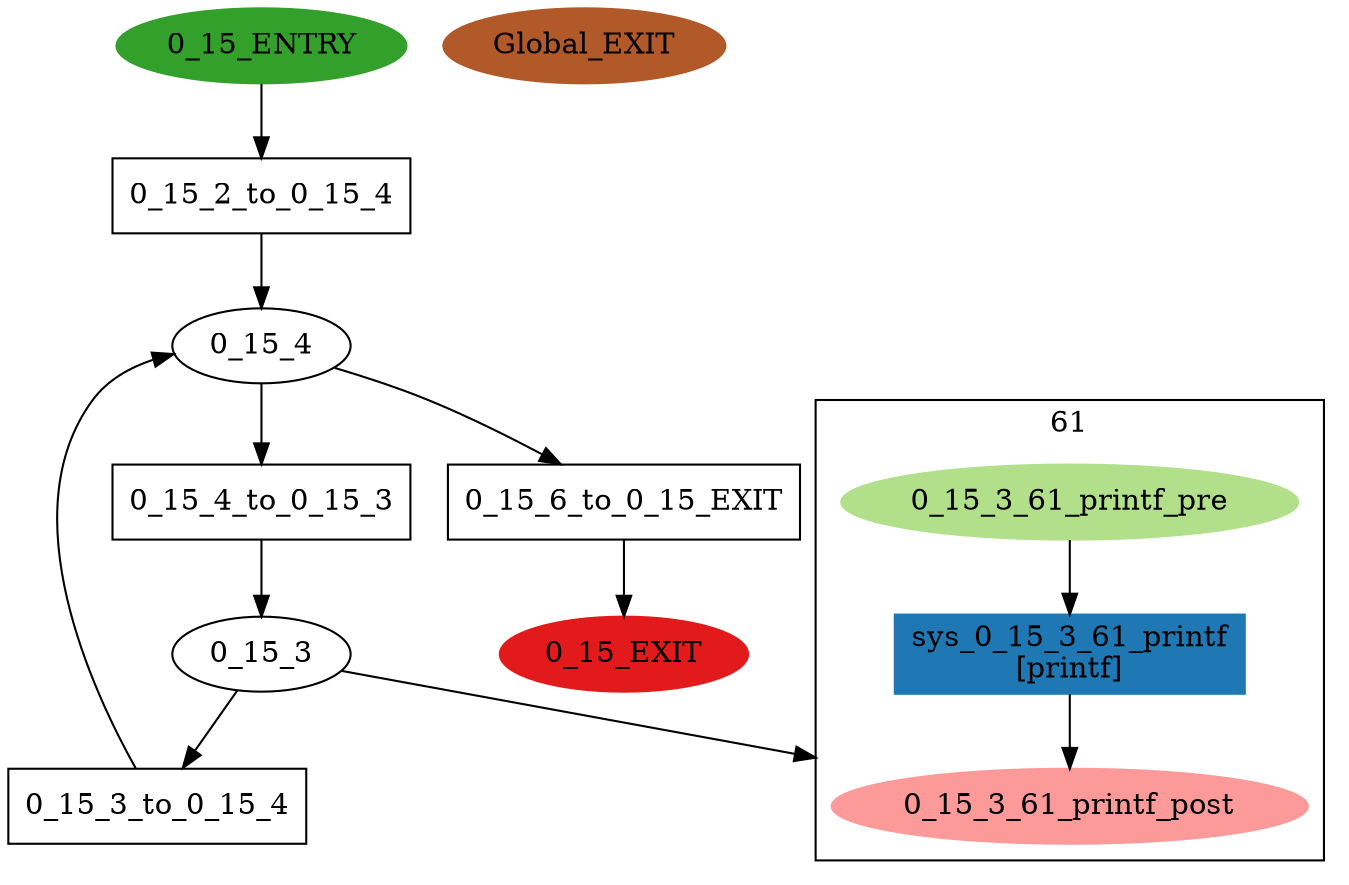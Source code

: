 digraph model { 
compound=true; 
node  [style="filled", colorscheme="paired12"];  "0_15_ENTRY" [shape=ellipse, color=4, style=filled];
  "0_15_EXIT" [shape=ellipse, color=6, style=filled];
  "0_15_3" [shape=ellipse, style=""];
subgraph "cluster_0_15_3_61" { 
label="61"  "0_15_3_61_printf_post" [shape=ellipse, style=""];
  "0_15_3_61_printf_pre" [shape=ellipse, style=""];
  "sys_0_15_3_61_printf" [shape=box, style=""];
  "sys_0_15_3_61_printf" [color=2, style=filled];
  "sys_0_15_3_61_printf" [label="sys_0_15_3_61_printf\n[printf]"];
  "0_15_3_61_printf_pre" -> "sys_0_15_3_61_printf" [label="", arrowhead="normal"];
  "sys_0_15_3_61_printf" -> "0_15_3_61_printf_post" [label="", arrowhead="normal"];
}
  "0_15_3" -> "0_15_3_61_printf_post" [lhead="cluster_0_15_3_61"];
  "0_15_3_61_printf_pre" [color=3, style=filled];
  "0_15_3_61_printf_post" [color=5, style=filled];
  "Global_EXIT" [shape=ellipse, color=12, style=filled];
  "0_15_4" [shape=ellipse, style=""];
  "0_15_2_to_0_15_4" [shape=box, style=""];
  "0_15_2_to_0_15_4" [label="0_15_2_to_0_15_4\n"];
  "0_15_3_to_0_15_4" [shape=box, style=""];
  "0_15_3_to_0_15_4" [label="0_15_3_to_0_15_4\n"];
  "0_15_6_to_0_15_EXIT" [shape=box, style=""];
  "0_15_6_to_0_15_EXIT" [label="0_15_6_to_0_15_EXIT\n"];
  "0_15_4_to_0_15_3" [shape=box, style=""];
  "0_15_4_to_0_15_3" [label="0_15_4_to_0_15_3\n"];
  "0_15_4" -> "0_15_4_to_0_15_3" [label="", arrowhead="normal"];
  "0_15_2_to_0_15_4" -> "0_15_4" [label="", arrowhead="normal"];
  "0_15_3" -> "0_15_3_to_0_15_4" [label="", arrowhead="normal"];
  "0_15_4_to_0_15_3" -> "0_15_3" [label="", arrowhead="normal"];
  "0_15_3_to_0_15_4" -> "0_15_4" [label="", arrowhead="normal"];
  "0_15_ENTRY" -> "0_15_2_to_0_15_4" [label="", arrowhead="normal"];
  "0_15_6_to_0_15_EXIT" -> "0_15_EXIT" [label="", arrowhead="normal"];
  "0_15_4" -> "0_15_6_to_0_15_EXIT" [label="", arrowhead="normal"];
}
